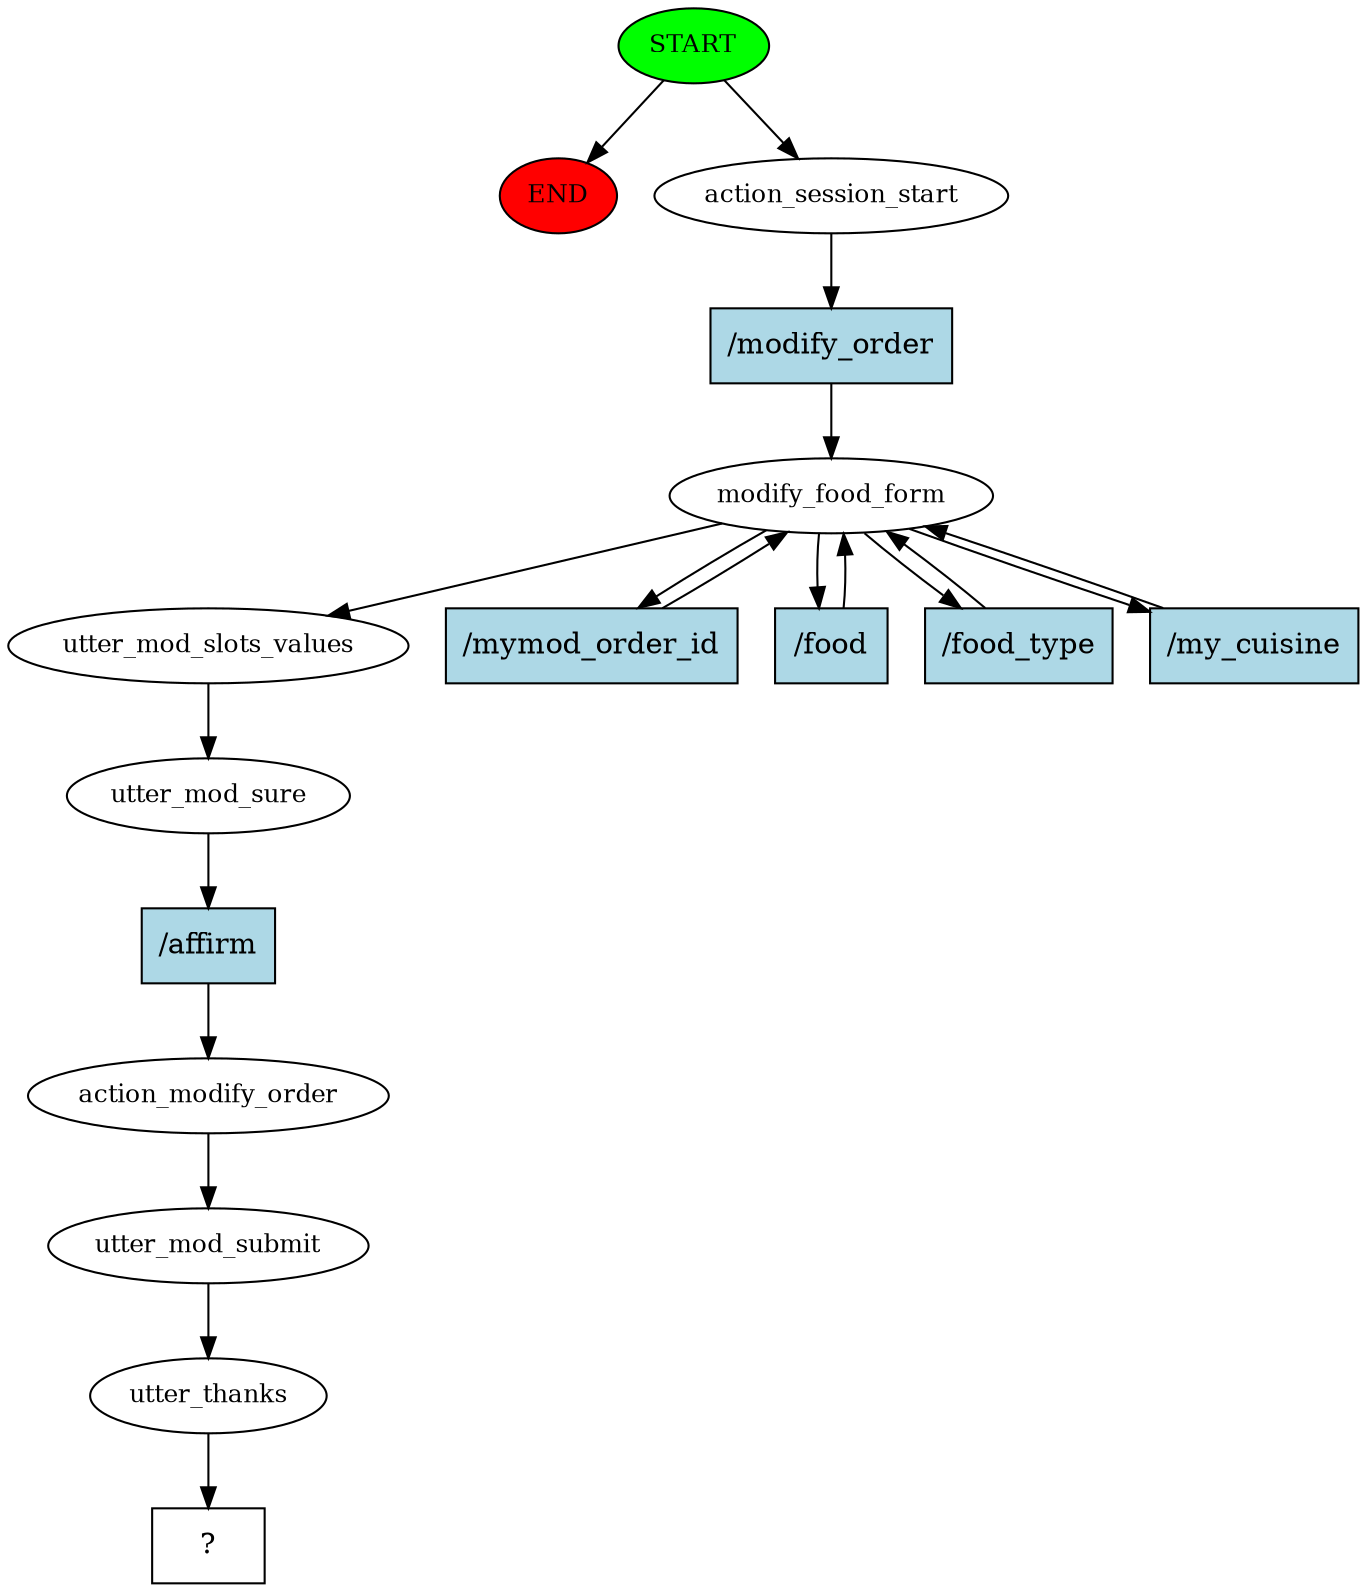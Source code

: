 digraph  {
0 [class="start active", fillcolor=green, fontsize=12, label=START, style=filled];
"-1" [class=end, fillcolor=red, fontsize=12, label=END, style=filled];
1 [class=active, fontsize=12, label=action_session_start];
2 [class=active, fontsize=12, label=modify_food_form];
7 [class=active, fontsize=12, label=utter_mod_slots_values];
8 [class=active, fontsize=12, label=utter_mod_sure];
9 [class=active, fontsize=12, label=action_modify_order];
10 [class=active, fontsize=12, label=utter_mod_submit];
11 [class=active, fontsize=12, label=utter_thanks];
12 [class="intent dashed active", label="  ?  ", shape=rect];
13 [class="intent active", fillcolor=lightblue, label="/modify_order", shape=rect, style=filled];
14 [class="intent active", fillcolor=lightblue, label="/mymod_order_id", shape=rect, style=filled];
15 [class="intent active", fillcolor=lightblue, label="/food", shape=rect, style=filled];
16 [class="intent active", fillcolor=lightblue, label="/food_type", shape=rect, style=filled];
17 [class="intent active", fillcolor=lightblue, label="/my_cuisine", shape=rect, style=filled];
18 [class="intent active", fillcolor=lightblue, label="/affirm", shape=rect, style=filled];
0 -> "-1"  [class="", key=NONE, label=""];
0 -> 1  [class=active, key=NONE, label=""];
1 -> 13  [class=active, key=0];
2 -> 7  [class=active, key=NONE, label=""];
2 -> 14  [class=active, key=0];
2 -> 15  [class=active, key=0];
2 -> 16  [class=active, key=0];
2 -> 17  [class=active, key=0];
7 -> 8  [class=active, key=NONE, label=""];
8 -> 18  [class=active, key=0];
9 -> 10  [class=active, key=NONE, label=""];
10 -> 11  [class=active, key=NONE, label=""];
11 -> 12  [class=active, key=NONE, label=""];
13 -> 2  [class=active, key=0];
14 -> 2  [class=active, key=0];
15 -> 2  [class=active, key=0];
16 -> 2  [class=active, key=0];
17 -> 2  [class=active, key=0];
18 -> 9  [class=active, key=0];
}
